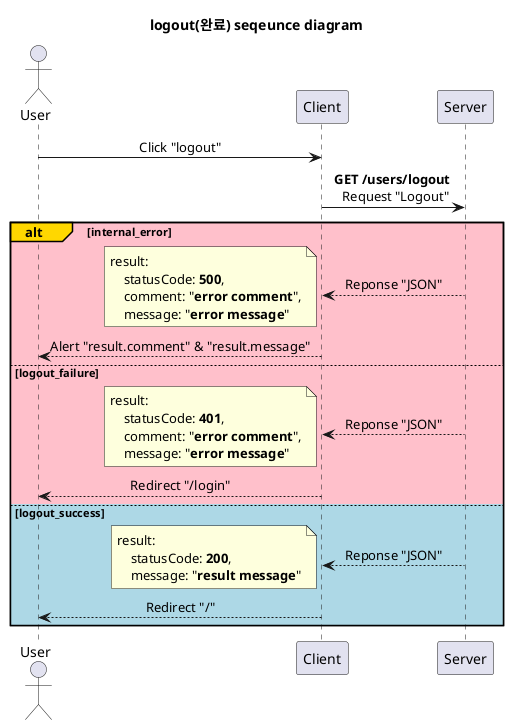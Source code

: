@startuml logout(완료)
'http://localhost:3000/userHome

title logout(완료) seqeunce diagram

skinparam SequenceMessageAlignment center

participant Server order 30
participant Client order 20
actor User order 10

User -> Client: Click "logout"

Client -> Server: **GET /users/logout** \n Request "Logout"

alt#Gold #Pink internal_error
    Client <-- Server: Reponse "JSON"
    note left
        result:
            statusCode: **500**,
            comment: "**error comment**",
            message: "**error message**"
    end note
    User <-- Client: Alert "result.comment" & "result.message"

else #Pink logout_failure
    Client <-- Server: Reponse "JSON"
    note left
        result:
            statusCode: **401**,
            comment: "**error comment**",
            message: "**error message**"
    end note
    User <-- Client: Redirect "/login"

else #LightBlue logout_success
    Client <-- Server: Reponse "JSON"
    note left
        result:
            statusCode: **200**,
            message: "**result message**"
    end note

    User <-- Client: Redirect "/"

end

@enduml